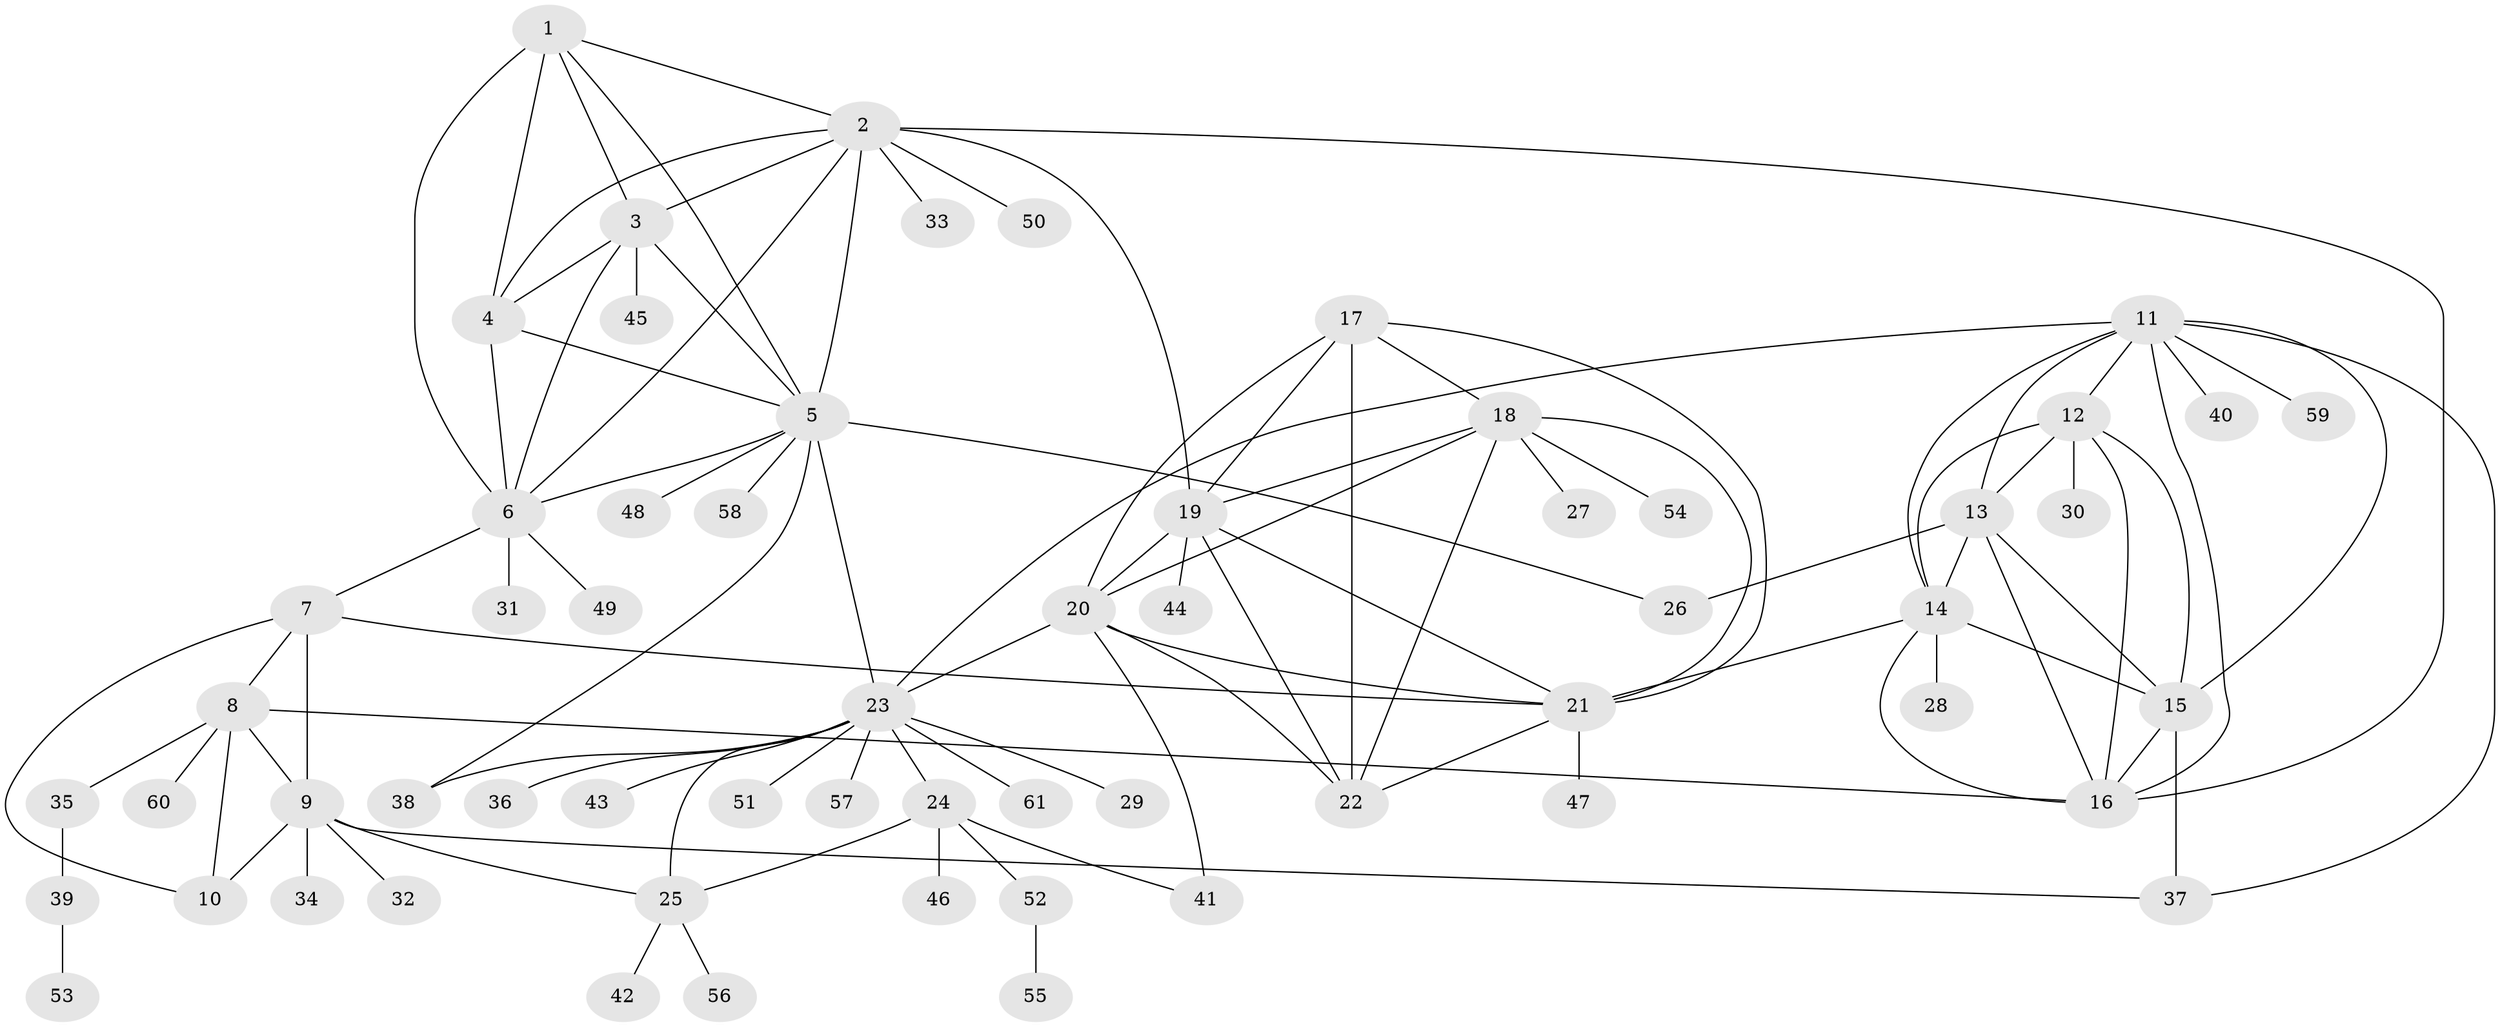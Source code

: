// original degree distribution, {7: 0.03278688524590164, 10: 0.040983606557377046, 8: 0.04918032786885246, 5: 0.040983606557377046, 11: 0.02459016393442623, 13: 0.01639344262295082, 9: 0.03278688524590164, 12: 0.00819672131147541, 1: 0.6639344262295082, 2: 0.06557377049180328, 3: 0.02459016393442623}
// Generated by graph-tools (version 1.1) at 2025/52/03/04/25 22:52:06]
// undirected, 61 vertices, 105 edges
graph export_dot {
  node [color=gray90,style=filled];
  1;
  2;
  3;
  4;
  5;
  6;
  7;
  8;
  9;
  10;
  11;
  12;
  13;
  14;
  15;
  16;
  17;
  18;
  19;
  20;
  21;
  22;
  23;
  24;
  25;
  26;
  27;
  28;
  29;
  30;
  31;
  32;
  33;
  34;
  35;
  36;
  37;
  38;
  39;
  40;
  41;
  42;
  43;
  44;
  45;
  46;
  47;
  48;
  49;
  50;
  51;
  52;
  53;
  54;
  55;
  56;
  57;
  58;
  59;
  60;
  61;
  1 -- 2 [weight=1.0];
  1 -- 3 [weight=1.0];
  1 -- 4 [weight=2.0];
  1 -- 5 [weight=1.0];
  1 -- 6 [weight=1.0];
  2 -- 3 [weight=1.0];
  2 -- 4 [weight=1.0];
  2 -- 5 [weight=1.0];
  2 -- 6 [weight=1.0];
  2 -- 16 [weight=1.0];
  2 -- 19 [weight=1.0];
  2 -- 33 [weight=1.0];
  2 -- 50 [weight=1.0];
  3 -- 4 [weight=1.0];
  3 -- 5 [weight=1.0];
  3 -- 6 [weight=1.0];
  3 -- 45 [weight=2.0];
  4 -- 5 [weight=1.0];
  4 -- 6 [weight=1.0];
  5 -- 6 [weight=1.0];
  5 -- 23 [weight=1.0];
  5 -- 26 [weight=1.0];
  5 -- 38 [weight=1.0];
  5 -- 48 [weight=1.0];
  5 -- 58 [weight=1.0];
  6 -- 7 [weight=1.0];
  6 -- 31 [weight=5.0];
  6 -- 49 [weight=1.0];
  7 -- 8 [weight=1.0];
  7 -- 9 [weight=3.0];
  7 -- 10 [weight=1.0];
  7 -- 21 [weight=1.0];
  8 -- 9 [weight=3.0];
  8 -- 10 [weight=1.0];
  8 -- 16 [weight=1.0];
  8 -- 35 [weight=1.0];
  8 -- 60 [weight=1.0];
  9 -- 10 [weight=4.0];
  9 -- 25 [weight=1.0];
  9 -- 32 [weight=5.0];
  9 -- 34 [weight=4.0];
  9 -- 37 [weight=1.0];
  11 -- 12 [weight=1.0];
  11 -- 13 [weight=1.0];
  11 -- 14 [weight=1.0];
  11 -- 15 [weight=1.0];
  11 -- 16 [weight=1.0];
  11 -- 23 [weight=1.0];
  11 -- 37 [weight=1.0];
  11 -- 40 [weight=1.0];
  11 -- 59 [weight=1.0];
  12 -- 13 [weight=1.0];
  12 -- 14 [weight=1.0];
  12 -- 15 [weight=1.0];
  12 -- 16 [weight=1.0];
  12 -- 30 [weight=4.0];
  13 -- 14 [weight=1.0];
  13 -- 15 [weight=1.0];
  13 -- 16 [weight=1.0];
  13 -- 26 [weight=2.0];
  14 -- 15 [weight=1.0];
  14 -- 16 [weight=1.0];
  14 -- 21 [weight=1.0];
  14 -- 28 [weight=5.0];
  15 -- 16 [weight=1.0];
  15 -- 37 [weight=1.0];
  17 -- 18 [weight=1.0];
  17 -- 19 [weight=1.0];
  17 -- 20 [weight=1.0];
  17 -- 21 [weight=1.0];
  17 -- 22 [weight=6.0];
  18 -- 19 [weight=1.0];
  18 -- 20 [weight=1.0];
  18 -- 21 [weight=1.0];
  18 -- 22 [weight=1.0];
  18 -- 27 [weight=1.0];
  18 -- 54 [weight=1.0];
  19 -- 20 [weight=1.0];
  19 -- 21 [weight=1.0];
  19 -- 22 [weight=1.0];
  19 -- 44 [weight=1.0];
  20 -- 21 [weight=1.0];
  20 -- 22 [weight=1.0];
  20 -- 23 [weight=1.0];
  20 -- 41 [weight=2.0];
  21 -- 22 [weight=1.0];
  21 -- 47 [weight=1.0];
  23 -- 24 [weight=4.0];
  23 -- 25 [weight=4.0];
  23 -- 29 [weight=1.0];
  23 -- 36 [weight=1.0];
  23 -- 38 [weight=1.0];
  23 -- 43 [weight=1.0];
  23 -- 51 [weight=1.0];
  23 -- 57 [weight=1.0];
  23 -- 61 [weight=1.0];
  24 -- 25 [weight=1.0];
  24 -- 41 [weight=1.0];
  24 -- 46 [weight=2.0];
  24 -- 52 [weight=1.0];
  25 -- 42 [weight=1.0];
  25 -- 56 [weight=1.0];
  35 -- 39 [weight=1.0];
  39 -- 53 [weight=1.0];
  52 -- 55 [weight=1.0];
}
